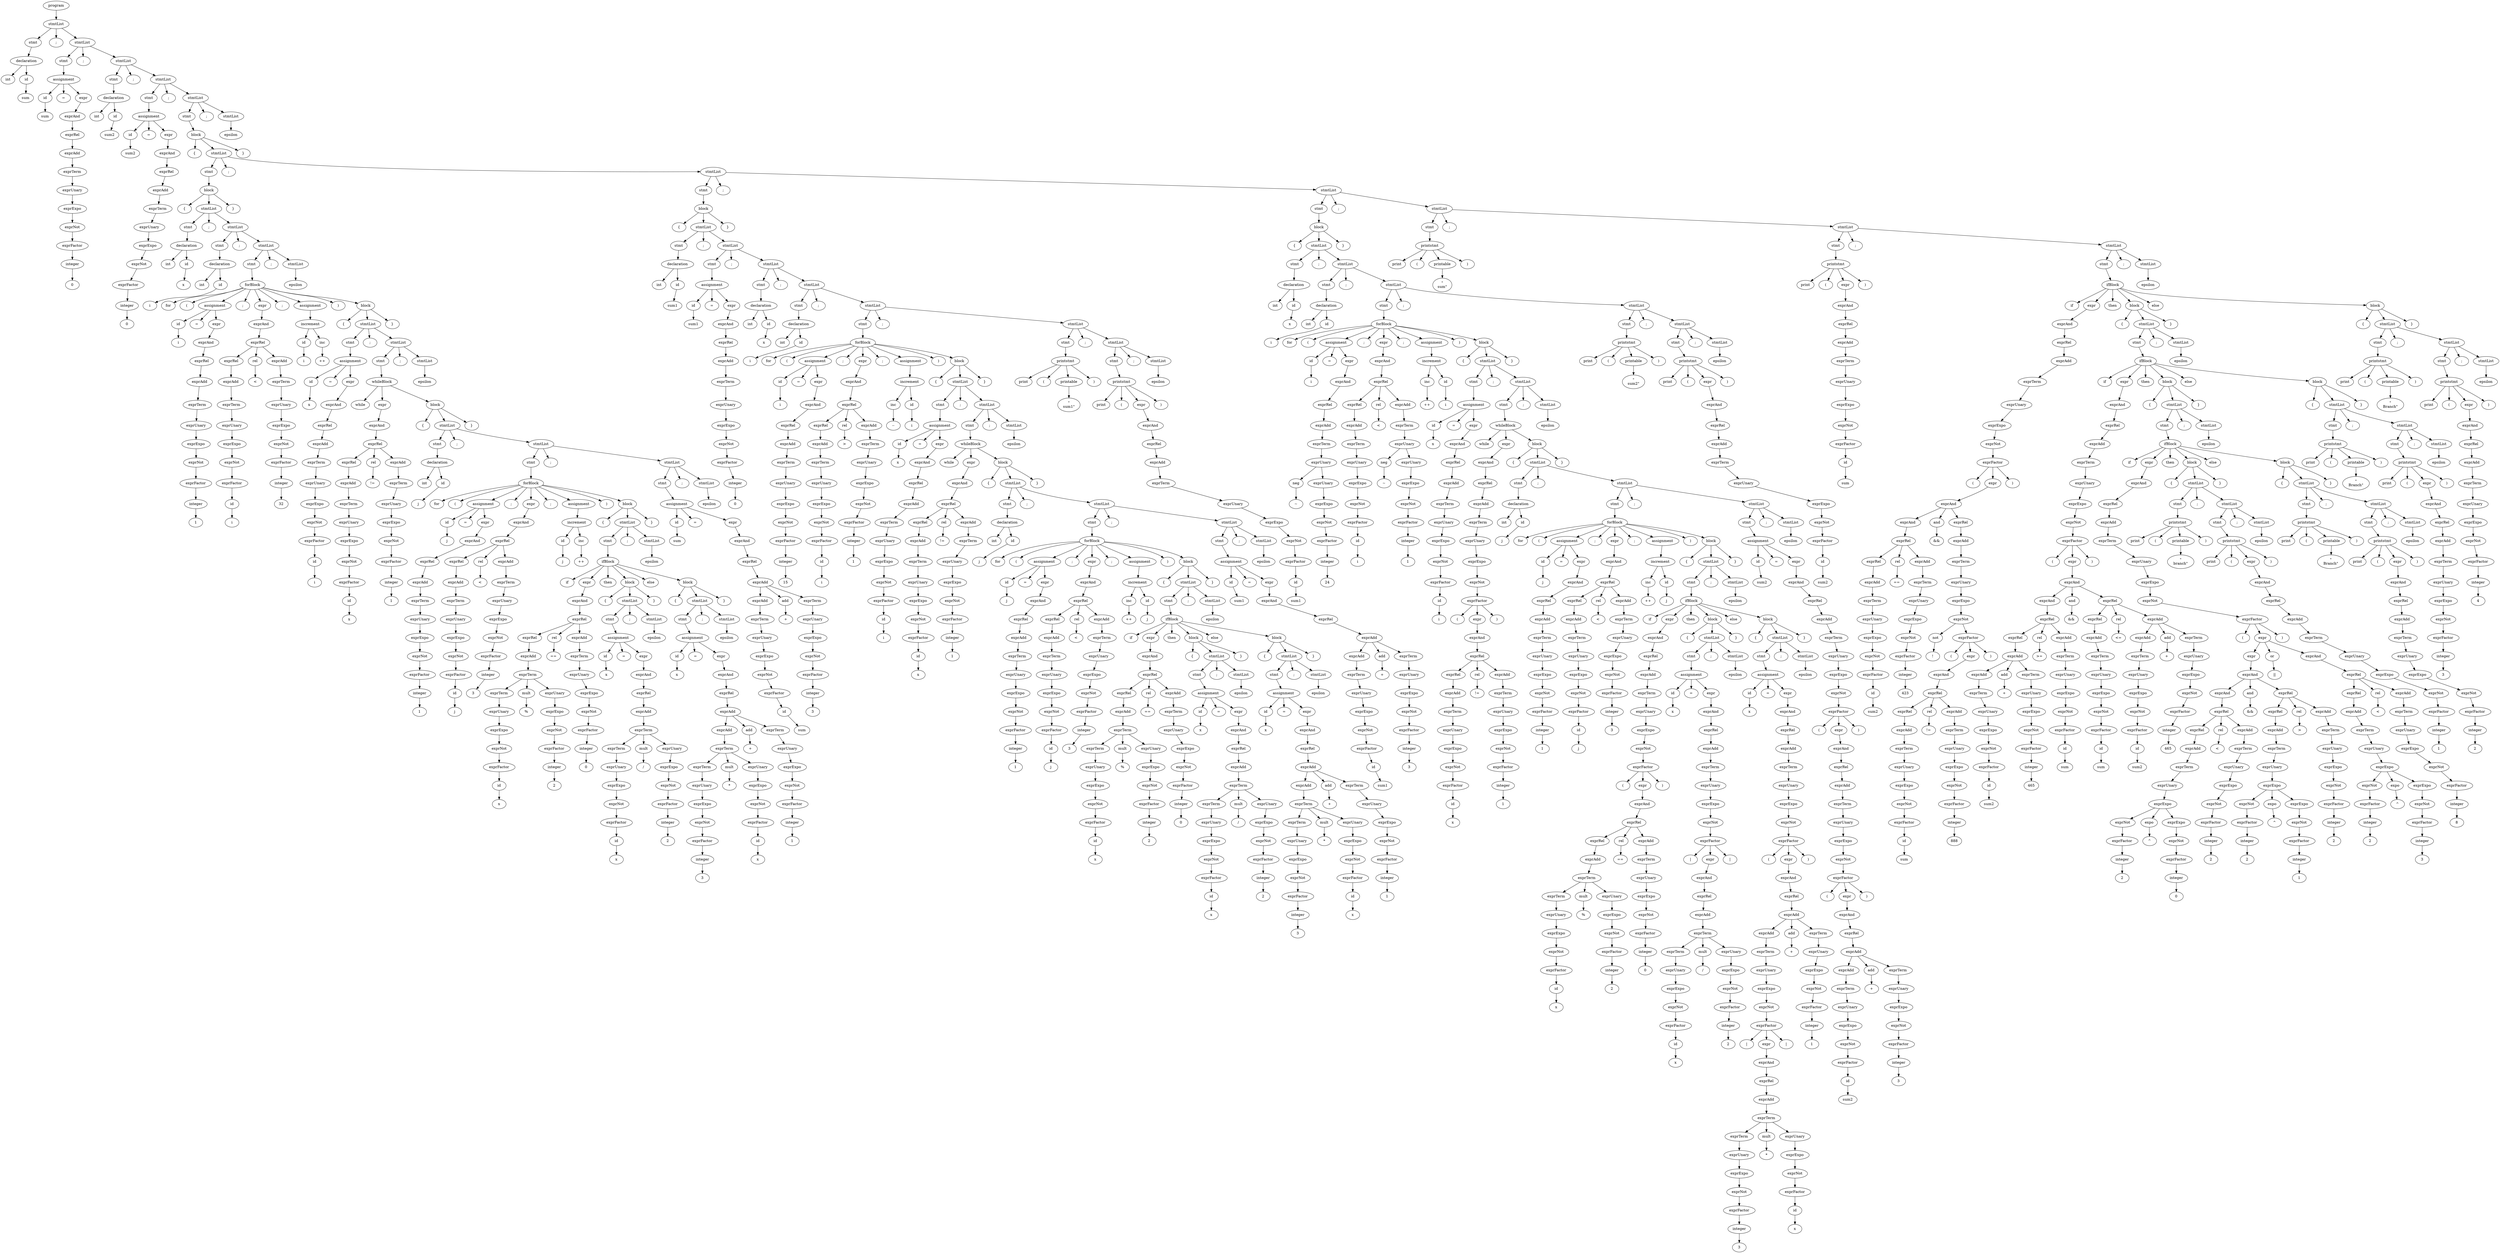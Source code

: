 
digraph "three_x_plus_1"
{
struct1 [label="program"]
struct2 [label="stmtList"]
struct3 [label="stmt"]
struct4 [label="declaration"]
struct5 [label="int"]
struct4->struct5
struct6 [label="id"]
struct7 [label="sum"]
struct6->struct7
struct4->struct6
struct3->struct4
struct2->struct3
struct8 [label=";"]
struct2->struct8
struct9 [label="stmtList"]
struct10 [label="stmt"]
struct11 [label="assignment"]
struct12 [label="id"]
struct13 [label="sum"]
struct12->struct13
struct11->struct12
struct14 [label="="]
struct11->struct14
struct15 [label="expr"]
struct16 [label="exprAnd"]
struct17 [label="exprRel"]
struct18 [label="exprAdd"]
struct19 [label="exprTerm"]
struct20 [label="exprUnary"]
struct21 [label="exprExpo"]
struct22 [label="exprNot"]
struct23 [label="exprFactor"]
struct24 [label="integer"]
struct25 [label="0"]
struct24->struct25
struct23->struct24
struct22->struct23
struct21->struct22
struct20->struct21
struct19->struct20
struct18->struct19
struct17->struct18
struct16->struct17
struct15->struct16
struct11->struct15
struct10->struct11
struct9->struct10
struct26 [label=";"]
struct9->struct26
struct27 [label="stmtList"]
struct28 [label="stmt"]
struct29 [label="declaration"]
struct30 [label="int"]
struct29->struct30
struct31 [label="id"]
struct32 [label="sum2"]
struct31->struct32
struct29->struct31
struct28->struct29
struct27->struct28
struct33 [label=";"]
struct27->struct33
struct34 [label="stmtList"]
struct35 [label="stmt"]
struct36 [label="assignment"]
struct37 [label="id"]
struct38 [label="sum2"]
struct37->struct38
struct36->struct37
struct39 [label="="]
struct36->struct39
struct40 [label="expr"]
struct41 [label="exprAnd"]
struct42 [label="exprRel"]
struct43 [label="exprAdd"]
struct44 [label="exprTerm"]
struct45 [label="exprUnary"]
struct46 [label="exprExpo"]
struct47 [label="exprNot"]
struct48 [label="exprFactor"]
struct49 [label="integer"]
struct50 [label="0"]
struct49->struct50
struct48->struct49
struct47->struct48
struct46->struct47
struct45->struct46
struct44->struct45
struct43->struct44
struct42->struct43
struct41->struct42
struct40->struct41
struct36->struct40
struct35->struct36
struct34->struct35
struct51 [label=";"]
struct34->struct51
struct52 [label="stmtList"]
struct53 [label="stmt"]
struct54 [label="block"]
struct55 [label="{"]
struct54->struct55
struct56 [label="stmtList"]
struct57 [label="stmt"]
struct58 [label="block"]
struct59 [label="{"]
struct58->struct59
struct60 [label="stmtList"]
struct61 [label="stmt"]
struct62 [label="declaration"]
struct63 [label="int"]
struct62->struct63
struct64 [label="id"]
struct65 [label="x"]
struct64->struct65
struct62->struct64
struct61->struct62
struct60->struct61
struct66 [label=";"]
struct60->struct66
struct67 [label="stmtList"]
struct68 [label="stmt"]
struct69 [label="declaration"]
struct70 [label="int"]
struct69->struct70
struct71 [label="id"]
struct72 [label="i"]
struct71->struct72
struct69->struct71
struct68->struct69
struct67->struct68
struct73 [label=";"]
struct67->struct73
struct74 [label="stmtList"]
struct75 [label="stmt"]
struct76 [label="forBlock"]
struct77 [label="for"]
struct76->struct77
struct78 [label="("]
struct76->struct78
struct79 [label="assignment"]
struct80 [label="id"]
struct81 [label="i"]
struct80->struct81
struct79->struct80
struct82 [label="="]
struct79->struct82
struct83 [label="expr"]
struct84 [label="exprAnd"]
struct85 [label="exprRel"]
struct86 [label="exprAdd"]
struct87 [label="exprTerm"]
struct88 [label="exprUnary"]
struct89 [label="exprExpo"]
struct90 [label="exprNot"]
struct91 [label="exprFactor"]
struct92 [label="integer"]
struct93 [label="1"]
struct92->struct93
struct91->struct92
struct90->struct91
struct89->struct90
struct88->struct89
struct87->struct88
struct86->struct87
struct85->struct86
struct84->struct85
struct83->struct84
struct79->struct83
struct76->struct79
struct94 [label=";"]
struct76->struct94
struct95 [label="expr"]
struct96 [label="exprAnd"]
struct97 [label="exprRel"]
struct98 [label="exprRel"]
struct99 [label="exprAdd"]
struct100 [label="exprTerm"]
struct101 [label="exprUnary"]
struct102 [label="exprExpo"]
struct103 [label="exprNot"]
struct104 [label="exprFactor"]
struct105 [label="id"]
struct106 [label="i"]
struct105->struct106
struct104->struct105
struct103->struct104
struct102->struct103
struct101->struct102
struct100->struct101
struct99->struct100
struct98->struct99
struct97->struct98
struct107 [label="rel"]
struct108 [label="<"]
struct107->struct108
struct97->struct107
struct109 [label="exprAdd"]
struct110 [label="exprTerm"]
struct111 [label="exprUnary"]
struct112 [label="exprExpo"]
struct113 [label="exprNot"]
struct114 [label="exprFactor"]
struct115 [label="integer"]
struct116 [label="32"]
struct115->struct116
struct114->struct115
struct113->struct114
struct112->struct113
struct111->struct112
struct110->struct111
struct109->struct110
struct97->struct109
struct96->struct97
struct95->struct96
struct76->struct95
struct117 [label=";"]
struct76->struct117
struct118 [label="assignment"]
struct119 [label="increment"]
struct120 [label="id"]
struct121 [label="i"]
struct120->struct121
struct119->struct120
struct122 [label="inc"]
struct123 [label="++"]
struct122->struct123
struct119->struct122
struct118->struct119
struct76->struct118
struct124 [label=")"]
struct76->struct124
struct125 [label="block"]
struct126 [label="{"]
struct125->struct126
struct127 [label="stmtList"]
struct128 [label="stmt"]
struct129 [label="assignment"]
struct130 [label="id"]
struct131 [label="x"]
struct130->struct131
struct129->struct130
struct132 [label="="]
struct129->struct132
struct133 [label="expr"]
struct134 [label="exprAnd"]
struct135 [label="exprRel"]
struct136 [label="exprAdd"]
struct137 [label="exprTerm"]
struct138 [label="exprUnary"]
struct139 [label="exprExpo"]
struct140 [label="exprNot"]
struct141 [label="exprFactor"]
struct142 [label="id"]
struct143 [label="i"]
struct142->struct143
struct141->struct142
struct140->struct141
struct139->struct140
struct138->struct139
struct137->struct138
struct136->struct137
struct135->struct136
struct134->struct135
struct133->struct134
struct129->struct133
struct128->struct129
struct127->struct128
struct144 [label=";"]
struct127->struct144
struct145 [label="stmtList"]
struct146 [label="stmt"]
struct147 [label="whileBlock"]
struct148 [label="while"]
struct147->struct148
struct149 [label="expr"]
struct150 [label="exprAnd"]
struct151 [label="exprRel"]
struct152 [label="exprRel"]
struct153 [label="exprAdd"]
struct154 [label="exprTerm"]
struct155 [label="exprUnary"]
struct156 [label="exprExpo"]
struct157 [label="exprNot"]
struct158 [label="exprFactor"]
struct159 [label="id"]
struct160 [label="x"]
struct159->struct160
struct158->struct159
struct157->struct158
struct156->struct157
struct155->struct156
struct154->struct155
struct153->struct154
struct152->struct153
struct151->struct152
struct161 [label="rel"]
struct162 [label="!="]
struct161->struct162
struct151->struct161
struct163 [label="exprAdd"]
struct164 [label="exprTerm"]
struct165 [label="exprUnary"]
struct166 [label="exprExpo"]
struct167 [label="exprNot"]
struct168 [label="exprFactor"]
struct169 [label="integer"]
struct170 [label="1"]
struct169->struct170
struct168->struct169
struct167->struct168
struct166->struct167
struct165->struct166
struct164->struct165
struct163->struct164
struct151->struct163
struct150->struct151
struct149->struct150
struct147->struct149
struct171 [label="block"]
struct172 [label="{"]
struct171->struct172
struct173 [label="stmtList"]
struct174 [label="stmt"]
struct175 [label="declaration"]
struct176 [label="int"]
struct175->struct176
struct177 [label="id"]
struct178 [label="j"]
struct177->struct178
struct175->struct177
struct174->struct175
struct173->struct174
struct179 [label=";"]
struct173->struct179
struct180 [label="stmtList"]
struct181 [label="stmt"]
struct182 [label="forBlock"]
struct183 [label="for"]
struct182->struct183
struct184 [label="("]
struct182->struct184
struct185 [label="assignment"]
struct186 [label="id"]
struct187 [label="j"]
struct186->struct187
struct185->struct186
struct188 [label="="]
struct185->struct188
struct189 [label="expr"]
struct190 [label="exprAnd"]
struct191 [label="exprRel"]
struct192 [label="exprAdd"]
struct193 [label="exprTerm"]
struct194 [label="exprUnary"]
struct195 [label="exprExpo"]
struct196 [label="exprNot"]
struct197 [label="exprFactor"]
struct198 [label="integer"]
struct199 [label="1"]
struct198->struct199
struct197->struct198
struct196->struct197
struct195->struct196
struct194->struct195
struct193->struct194
struct192->struct193
struct191->struct192
struct190->struct191
struct189->struct190
struct185->struct189
struct182->struct185
struct200 [label=";"]
struct182->struct200
struct201 [label="expr"]
struct202 [label="exprAnd"]
struct203 [label="exprRel"]
struct204 [label="exprRel"]
struct205 [label="exprAdd"]
struct206 [label="exprTerm"]
struct207 [label="exprUnary"]
struct208 [label="exprExpo"]
struct209 [label="exprNot"]
struct210 [label="exprFactor"]
struct211 [label="id"]
struct212 [label="j"]
struct211->struct212
struct210->struct211
struct209->struct210
struct208->struct209
struct207->struct208
struct206->struct207
struct205->struct206
struct204->struct205
struct203->struct204
struct213 [label="rel"]
struct214 [label="<"]
struct213->struct214
struct203->struct213
struct215 [label="exprAdd"]
struct216 [label="exprTerm"]
struct217 [label="exprUnary"]
struct218 [label="exprExpo"]
struct219 [label="exprNot"]
struct220 [label="exprFactor"]
struct221 [label="integer"]
struct222 [label="3"]
struct221->struct222
struct220->struct221
struct219->struct220
struct218->struct219
struct217->struct218
struct216->struct217
struct215->struct216
struct203->struct215
struct202->struct203
struct201->struct202
struct182->struct201
struct223 [label=";"]
struct182->struct223
struct224 [label="assignment"]
struct225 [label="increment"]
struct226 [label="id"]
struct227 [label="j"]
struct226->struct227
struct225->struct226
struct228 [label="inc"]
struct229 [label="++"]
struct228->struct229
struct225->struct228
struct224->struct225
struct182->struct224
struct230 [label=")"]
struct182->struct230
struct231 [label="block"]
struct232 [label="{"]
struct231->struct232
struct233 [label="stmtList"]
struct234 [label="stmt"]
struct235 [label="ifBlock"]
struct236 [label="if"]
struct235->struct236
struct237 [label="expr"]
struct238 [label="exprAnd"]
struct239 [label="exprRel"]
struct240 [label="exprRel"]
struct241 [label="exprAdd"]
struct242 [label="exprTerm"]
struct243 [label="exprTerm"]
struct244 [label="exprUnary"]
struct245 [label="exprExpo"]
struct246 [label="exprNot"]
struct247 [label="exprFactor"]
struct248 [label="id"]
struct249 [label="x"]
struct248->struct249
struct247->struct248
struct246->struct247
struct245->struct246
struct244->struct245
struct243->struct244
struct242->struct243
struct250 [label="mult"]
struct251 [label="%"]
struct250->struct251
struct242->struct250
struct252 [label="exprUnary"]
struct253 [label="exprExpo"]
struct254 [label="exprNot"]
struct255 [label="exprFactor"]
struct256 [label="integer"]
struct257 [label="2"]
struct256->struct257
struct255->struct256
struct254->struct255
struct253->struct254
struct252->struct253
struct242->struct252
struct241->struct242
struct240->struct241
struct239->struct240
struct258 [label="rel"]
struct259 [label="=="]
struct258->struct259
struct239->struct258
struct260 [label="exprAdd"]
struct261 [label="exprTerm"]
struct262 [label="exprUnary"]
struct263 [label="exprExpo"]
struct264 [label="exprNot"]
struct265 [label="exprFactor"]
struct266 [label="integer"]
struct267 [label="0"]
struct266->struct267
struct265->struct266
struct264->struct265
struct263->struct264
struct262->struct263
struct261->struct262
struct260->struct261
struct239->struct260
struct238->struct239
struct237->struct238
struct235->struct237
struct268 [label="then"]
struct235->struct268
struct269 [label="block"]
struct270 [label="{"]
struct269->struct270
struct271 [label="stmtList"]
struct272 [label="stmt"]
struct273 [label="assignment"]
struct274 [label="id"]
struct275 [label="x"]
struct274->struct275
struct273->struct274
struct276 [label="="]
struct273->struct276
struct277 [label="expr"]
struct278 [label="exprAnd"]
struct279 [label="exprRel"]
struct280 [label="exprAdd"]
struct281 [label="exprTerm"]
struct282 [label="exprTerm"]
struct283 [label="exprUnary"]
struct284 [label="exprExpo"]
struct285 [label="exprNot"]
struct286 [label="exprFactor"]
struct287 [label="id"]
struct288 [label="x"]
struct287->struct288
struct286->struct287
struct285->struct286
struct284->struct285
struct283->struct284
struct282->struct283
struct281->struct282
struct289 [label="mult"]
struct290 [label="/"]
struct289->struct290
struct281->struct289
struct291 [label="exprUnary"]
struct292 [label="exprExpo"]
struct293 [label="exprNot"]
struct294 [label="exprFactor"]
struct295 [label="integer"]
struct296 [label="2"]
struct295->struct296
struct294->struct295
struct293->struct294
struct292->struct293
struct291->struct292
struct281->struct291
struct280->struct281
struct279->struct280
struct278->struct279
struct277->struct278
struct273->struct277
struct272->struct273
struct271->struct272
struct297 [label=";"]
struct271->struct297
struct298 [label="stmtList"]
struct299 [label="epsilon"]
struct298->struct299
struct271->struct298
struct269->struct271
struct300 [label="}"]
struct269->struct300
struct235->struct269
struct301 [label="else"]
struct235->struct301
struct302 [label="block"]
struct303 [label="{"]
struct302->struct303
struct304 [label="stmtList"]
struct305 [label="stmt"]
struct306 [label="assignment"]
struct307 [label="id"]
struct308 [label="x"]
struct307->struct308
struct306->struct307
struct309 [label="="]
struct306->struct309
struct310 [label="expr"]
struct311 [label="exprAnd"]
struct312 [label="exprRel"]
struct313 [label="exprAdd"]
struct314 [label="exprAdd"]
struct315 [label="exprTerm"]
struct316 [label="exprTerm"]
struct317 [label="exprUnary"]
struct318 [label="exprExpo"]
struct319 [label="exprNot"]
struct320 [label="exprFactor"]
struct321 [label="integer"]
struct322 [label="3"]
struct321->struct322
struct320->struct321
struct319->struct320
struct318->struct319
struct317->struct318
struct316->struct317
struct315->struct316
struct323 [label="mult"]
struct324 [label="*"]
struct323->struct324
struct315->struct323
struct325 [label="exprUnary"]
struct326 [label="exprExpo"]
struct327 [label="exprNot"]
struct328 [label="exprFactor"]
struct329 [label="id"]
struct330 [label="x"]
struct329->struct330
struct328->struct329
struct327->struct328
struct326->struct327
struct325->struct326
struct315->struct325
struct314->struct315
struct313->struct314
struct331 [label="add"]
struct332 [label="+"]
struct331->struct332
struct313->struct331
struct333 [label="exprTerm"]
struct334 [label="exprUnary"]
struct335 [label="exprExpo"]
struct336 [label="exprNot"]
struct337 [label="exprFactor"]
struct338 [label="integer"]
struct339 [label="1"]
struct338->struct339
struct337->struct338
struct336->struct337
struct335->struct336
struct334->struct335
struct333->struct334
struct313->struct333
struct312->struct313
struct311->struct312
struct310->struct311
struct306->struct310
struct305->struct306
struct304->struct305
struct340 [label=";"]
struct304->struct340
struct341 [label="stmtList"]
struct342 [label="epsilon"]
struct341->struct342
struct304->struct341
struct302->struct304
struct343 [label="}"]
struct302->struct343
struct235->struct302
struct234->struct235
struct233->struct234
struct344 [label=";"]
struct233->struct344
struct345 [label="stmtList"]
struct346 [label="epsilon"]
struct345->struct346
struct233->struct345
struct231->struct233
struct347 [label="}"]
struct231->struct347
struct182->struct231
struct181->struct182
struct180->struct181
struct348 [label=";"]
struct180->struct348
struct349 [label="stmtList"]
struct350 [label="stmt"]
struct351 [label="assignment"]
struct352 [label="id"]
struct353 [label="sum"]
struct352->struct353
struct351->struct352
struct354 [label="="]
struct351->struct354
struct355 [label="expr"]
struct356 [label="exprAnd"]
struct357 [label="exprRel"]
struct358 [label="exprAdd"]
struct359 [label="exprAdd"]
struct360 [label="exprTerm"]
struct361 [label="exprUnary"]
struct362 [label="exprExpo"]
struct363 [label="exprNot"]
struct364 [label="exprFactor"]
struct365 [label="id"]
struct366 [label="sum"]
struct365->struct366
struct364->struct365
struct363->struct364
struct362->struct363
struct361->struct362
struct360->struct361
struct359->struct360
struct358->struct359
struct367 [label="add"]
struct368 [label="+"]
struct367->struct368
struct358->struct367
struct369 [label="exprTerm"]
struct370 [label="exprUnary"]
struct371 [label="exprExpo"]
struct372 [label="exprNot"]
struct373 [label="exprFactor"]
struct374 [label="integer"]
struct375 [label="3"]
struct374->struct375
struct373->struct374
struct372->struct373
struct371->struct372
struct370->struct371
struct369->struct370
struct358->struct369
struct357->struct358
struct356->struct357
struct355->struct356
struct351->struct355
struct350->struct351
struct349->struct350
struct376 [label=";"]
struct349->struct376
struct377 [label="stmtList"]
struct378 [label="epsilon"]
struct377->struct378
struct349->struct377
struct180->struct349
struct173->struct180
struct171->struct173
struct379 [label="}"]
struct171->struct379
struct147->struct171
struct146->struct147
struct145->struct146
struct380 [label=";"]
struct145->struct380
struct381 [label="stmtList"]
struct382 [label="epsilon"]
struct381->struct382
struct145->struct381
struct127->struct145
struct125->struct127
struct383 [label="}"]
struct125->struct383
struct76->struct125
struct75->struct76
struct74->struct75
struct384 [label=";"]
struct74->struct384
struct385 [label="stmtList"]
struct386 [label="epsilon"]
struct385->struct386
struct74->struct385
struct67->struct74
struct60->struct67
struct58->struct60
struct387 [label="}"]
struct58->struct387
struct57->struct58
struct56->struct57
struct388 [label=";"]
struct56->struct388
struct389 [label="stmtList"]
struct390 [label="stmt"]
struct391 [label="block"]
struct392 [label="{"]
struct391->struct392
struct393 [label="stmtList"]
struct394 [label="stmt"]
struct395 [label="declaration"]
struct396 [label="int"]
struct395->struct396
struct397 [label="id"]
struct398 [label="sum1"]
struct397->struct398
struct395->struct397
struct394->struct395
struct393->struct394
struct399 [label=";"]
struct393->struct399
struct400 [label="stmtList"]
struct401 [label="stmt"]
struct402 [label="assignment"]
struct403 [label="id"]
struct404 [label="sum1"]
struct403->struct404
struct402->struct403
struct405 [label="="]
struct402->struct405
struct406 [label="expr"]
struct407 [label="exprAnd"]
struct408 [label="exprRel"]
struct409 [label="exprAdd"]
struct410 [label="exprTerm"]
struct411 [label="exprUnary"]
struct412 [label="exprExpo"]
struct413 [label="exprNot"]
struct414 [label="exprFactor"]
struct415 [label="integer"]
struct416 [label="0"]
struct415->struct416
struct414->struct415
struct413->struct414
struct412->struct413
struct411->struct412
struct410->struct411
struct409->struct410
struct408->struct409
struct407->struct408
struct406->struct407
struct402->struct406
struct401->struct402
struct400->struct401
struct417 [label=";"]
struct400->struct417
struct418 [label="stmtList"]
struct419 [label="stmt"]
struct420 [label="declaration"]
struct421 [label="int"]
struct420->struct421
struct422 [label="id"]
struct423 [label="x"]
struct422->struct423
struct420->struct422
struct419->struct420
struct418->struct419
struct424 [label=";"]
struct418->struct424
struct425 [label="stmtList"]
struct426 [label="stmt"]
struct427 [label="declaration"]
struct428 [label="int"]
struct427->struct428
struct429 [label="id"]
struct430 [label="i"]
struct429->struct430
struct427->struct429
struct426->struct427
struct425->struct426
struct431 [label=";"]
struct425->struct431
struct432 [label="stmtList"]
struct433 [label="stmt"]
struct434 [label="forBlock"]
struct435 [label="for"]
struct434->struct435
struct436 [label="("]
struct434->struct436
struct437 [label="assignment"]
struct438 [label="id"]
struct439 [label="i"]
struct438->struct439
struct437->struct438
struct440 [label="="]
struct437->struct440
struct441 [label="expr"]
struct442 [label="exprAnd"]
struct443 [label="exprRel"]
struct444 [label="exprAdd"]
struct445 [label="exprTerm"]
struct446 [label="exprUnary"]
struct447 [label="exprExpo"]
struct448 [label="exprNot"]
struct449 [label="exprFactor"]
struct450 [label="integer"]
struct451 [label="15"]
struct450->struct451
struct449->struct450
struct448->struct449
struct447->struct448
struct446->struct447
struct445->struct446
struct444->struct445
struct443->struct444
struct442->struct443
struct441->struct442
struct437->struct441
struct434->struct437
struct452 [label=";"]
struct434->struct452
struct453 [label="expr"]
struct454 [label="exprAnd"]
struct455 [label="exprRel"]
struct456 [label="exprRel"]
struct457 [label="exprAdd"]
struct458 [label="exprTerm"]
struct459 [label="exprUnary"]
struct460 [label="exprExpo"]
struct461 [label="exprNot"]
struct462 [label="exprFactor"]
struct463 [label="id"]
struct464 [label="i"]
struct463->struct464
struct462->struct463
struct461->struct462
struct460->struct461
struct459->struct460
struct458->struct459
struct457->struct458
struct456->struct457
struct455->struct456
struct465 [label="rel"]
struct466 [label=">"]
struct465->struct466
struct455->struct465
struct467 [label="exprAdd"]
struct468 [label="exprTerm"]
struct469 [label="exprUnary"]
struct470 [label="exprExpo"]
struct471 [label="exprNot"]
struct472 [label="exprFactor"]
struct473 [label="integer"]
struct474 [label="1"]
struct473->struct474
struct472->struct473
struct471->struct472
struct470->struct471
struct469->struct470
struct468->struct469
struct467->struct468
struct455->struct467
struct454->struct455
struct453->struct454
struct434->struct453
struct475 [label=";"]
struct434->struct475
struct476 [label="assignment"]
struct477 [label="increment"]
struct478 [label="inc"]
struct479 [label="--"]
struct478->struct479
struct477->struct478
struct480 [label="id"]
struct481 [label="i"]
struct480->struct481
struct477->struct480
struct476->struct477
struct434->struct476
struct482 [label=")"]
struct434->struct482
struct483 [label="block"]
struct484 [label="{"]
struct483->struct484
struct485 [label="stmtList"]
struct486 [label="stmt"]
struct487 [label="assignment"]
struct488 [label="id"]
struct489 [label="x"]
struct488->struct489
struct487->struct488
struct490 [label="="]
struct487->struct490
struct491 [label="expr"]
struct492 [label="exprAnd"]
struct493 [label="exprRel"]
struct494 [label="exprAdd"]
struct495 [label="exprTerm"]
struct496 [label="exprUnary"]
struct497 [label="exprExpo"]
struct498 [label="exprNot"]
struct499 [label="exprFactor"]
struct500 [label="id"]
struct501 [label="i"]
struct500->struct501
struct499->struct500
struct498->struct499
struct497->struct498
struct496->struct497
struct495->struct496
struct494->struct495
struct493->struct494
struct492->struct493
struct491->struct492
struct487->struct491
struct486->struct487
struct485->struct486
struct502 [label=";"]
struct485->struct502
struct503 [label="stmtList"]
struct504 [label="stmt"]
struct505 [label="whileBlock"]
struct506 [label="while"]
struct505->struct506
struct507 [label="expr"]
struct508 [label="exprAnd"]
struct509 [label="exprRel"]
struct510 [label="exprRel"]
struct511 [label="exprAdd"]
struct512 [label="exprTerm"]
struct513 [label="exprUnary"]
struct514 [label="exprExpo"]
struct515 [label="exprNot"]
struct516 [label="exprFactor"]
struct517 [label="id"]
struct518 [label="x"]
struct517->struct518
struct516->struct517
struct515->struct516
struct514->struct515
struct513->struct514
struct512->struct513
struct511->struct512
struct510->struct511
struct509->struct510
struct519 [label="rel"]
struct520 [label="!="]
struct519->struct520
struct509->struct519
struct521 [label="exprAdd"]
struct522 [label="exprTerm"]
struct523 [label="exprUnary"]
struct524 [label="exprExpo"]
struct525 [label="exprNot"]
struct526 [label="exprFactor"]
struct527 [label="integer"]
struct528 [label="1"]
struct527->struct528
struct526->struct527
struct525->struct526
struct524->struct525
struct523->struct524
struct522->struct523
struct521->struct522
struct509->struct521
struct508->struct509
struct507->struct508
struct505->struct507
struct529 [label="block"]
struct530 [label="{"]
struct529->struct530
struct531 [label="stmtList"]
struct532 [label="stmt"]
struct533 [label="declaration"]
struct534 [label="int"]
struct533->struct534
struct535 [label="id"]
struct536 [label="j"]
struct535->struct536
struct533->struct535
struct532->struct533
struct531->struct532
struct537 [label=";"]
struct531->struct537
struct538 [label="stmtList"]
struct539 [label="stmt"]
struct540 [label="forBlock"]
struct541 [label="for"]
struct540->struct541
struct542 [label="("]
struct540->struct542
struct543 [label="assignment"]
struct544 [label="id"]
struct545 [label="j"]
struct544->struct545
struct543->struct544
struct546 [label="="]
struct543->struct546
struct547 [label="expr"]
struct548 [label="exprAnd"]
struct549 [label="exprRel"]
struct550 [label="exprAdd"]
struct551 [label="exprTerm"]
struct552 [label="exprUnary"]
struct553 [label="exprExpo"]
struct554 [label="exprNot"]
struct555 [label="exprFactor"]
struct556 [label="integer"]
struct557 [label="1"]
struct556->struct557
struct555->struct556
struct554->struct555
struct553->struct554
struct552->struct553
struct551->struct552
struct550->struct551
struct549->struct550
struct548->struct549
struct547->struct548
struct543->struct547
struct540->struct543
struct558 [label=";"]
struct540->struct558
struct559 [label="expr"]
struct560 [label="exprAnd"]
struct561 [label="exprRel"]
struct562 [label="exprRel"]
struct563 [label="exprAdd"]
struct564 [label="exprTerm"]
struct565 [label="exprUnary"]
struct566 [label="exprExpo"]
struct567 [label="exprNot"]
struct568 [label="exprFactor"]
struct569 [label="id"]
struct570 [label="j"]
struct569->struct570
struct568->struct569
struct567->struct568
struct566->struct567
struct565->struct566
struct564->struct565
struct563->struct564
struct562->struct563
struct561->struct562
struct571 [label="rel"]
struct572 [label="<"]
struct571->struct572
struct561->struct571
struct573 [label="exprAdd"]
struct574 [label="exprTerm"]
struct575 [label="exprUnary"]
struct576 [label="exprExpo"]
struct577 [label="exprNot"]
struct578 [label="exprFactor"]
struct579 [label="integer"]
struct580 [label="3"]
struct579->struct580
struct578->struct579
struct577->struct578
struct576->struct577
struct575->struct576
struct574->struct575
struct573->struct574
struct561->struct573
struct560->struct561
struct559->struct560
struct540->struct559
struct581 [label=";"]
struct540->struct581
struct582 [label="assignment"]
struct583 [label="increment"]
struct584 [label="inc"]
struct585 [label="++"]
struct584->struct585
struct583->struct584
struct586 [label="id"]
struct587 [label="j"]
struct586->struct587
struct583->struct586
struct582->struct583
struct540->struct582
struct588 [label=")"]
struct540->struct588
struct589 [label="block"]
struct590 [label="{"]
struct589->struct590
struct591 [label="stmtList"]
struct592 [label="stmt"]
struct593 [label="ifBlock"]
struct594 [label="if"]
struct593->struct594
struct595 [label="expr"]
struct596 [label="exprAnd"]
struct597 [label="exprRel"]
struct598 [label="exprRel"]
struct599 [label="exprAdd"]
struct600 [label="exprTerm"]
struct601 [label="exprTerm"]
struct602 [label="exprUnary"]
struct603 [label="exprExpo"]
struct604 [label="exprNot"]
struct605 [label="exprFactor"]
struct606 [label="id"]
struct607 [label="x"]
struct606->struct607
struct605->struct606
struct604->struct605
struct603->struct604
struct602->struct603
struct601->struct602
struct600->struct601
struct608 [label="mult"]
struct609 [label="%"]
struct608->struct609
struct600->struct608
struct610 [label="exprUnary"]
struct611 [label="exprExpo"]
struct612 [label="exprNot"]
struct613 [label="exprFactor"]
struct614 [label="integer"]
struct615 [label="2"]
struct614->struct615
struct613->struct614
struct612->struct613
struct611->struct612
struct610->struct611
struct600->struct610
struct599->struct600
struct598->struct599
struct597->struct598
struct616 [label="rel"]
struct617 [label="=="]
struct616->struct617
struct597->struct616
struct618 [label="exprAdd"]
struct619 [label="exprTerm"]
struct620 [label="exprUnary"]
struct621 [label="exprExpo"]
struct622 [label="exprNot"]
struct623 [label="exprFactor"]
struct624 [label="integer"]
struct625 [label="0"]
struct624->struct625
struct623->struct624
struct622->struct623
struct621->struct622
struct620->struct621
struct619->struct620
struct618->struct619
struct597->struct618
struct596->struct597
struct595->struct596
struct593->struct595
struct626 [label="then"]
struct593->struct626
struct627 [label="block"]
struct628 [label="{"]
struct627->struct628
struct629 [label="stmtList"]
struct630 [label="stmt"]
struct631 [label="assignment"]
struct632 [label="id"]
struct633 [label="x"]
struct632->struct633
struct631->struct632
struct634 [label="="]
struct631->struct634
struct635 [label="expr"]
struct636 [label="exprAnd"]
struct637 [label="exprRel"]
struct638 [label="exprAdd"]
struct639 [label="exprTerm"]
struct640 [label="exprTerm"]
struct641 [label="exprUnary"]
struct642 [label="exprExpo"]
struct643 [label="exprNot"]
struct644 [label="exprFactor"]
struct645 [label="id"]
struct646 [label="x"]
struct645->struct646
struct644->struct645
struct643->struct644
struct642->struct643
struct641->struct642
struct640->struct641
struct639->struct640
struct647 [label="mult"]
struct648 [label="/"]
struct647->struct648
struct639->struct647
struct649 [label="exprUnary"]
struct650 [label="exprExpo"]
struct651 [label="exprNot"]
struct652 [label="exprFactor"]
struct653 [label="integer"]
struct654 [label="2"]
struct653->struct654
struct652->struct653
struct651->struct652
struct650->struct651
struct649->struct650
struct639->struct649
struct638->struct639
struct637->struct638
struct636->struct637
struct635->struct636
struct631->struct635
struct630->struct631
struct629->struct630
struct655 [label=";"]
struct629->struct655
struct656 [label="stmtList"]
struct657 [label="epsilon"]
struct656->struct657
struct629->struct656
struct627->struct629
struct658 [label="}"]
struct627->struct658
struct593->struct627
struct659 [label="else"]
struct593->struct659
struct660 [label="block"]
struct661 [label="{"]
struct660->struct661
struct662 [label="stmtList"]
struct663 [label="stmt"]
struct664 [label="assignment"]
struct665 [label="id"]
struct666 [label="x"]
struct665->struct666
struct664->struct665
struct667 [label="="]
struct664->struct667
struct668 [label="expr"]
struct669 [label="exprAnd"]
struct670 [label="exprRel"]
struct671 [label="exprAdd"]
struct672 [label="exprAdd"]
struct673 [label="exprTerm"]
struct674 [label="exprTerm"]
struct675 [label="exprUnary"]
struct676 [label="exprExpo"]
struct677 [label="exprNot"]
struct678 [label="exprFactor"]
struct679 [label="integer"]
struct680 [label="3"]
struct679->struct680
struct678->struct679
struct677->struct678
struct676->struct677
struct675->struct676
struct674->struct675
struct673->struct674
struct681 [label="mult"]
struct682 [label="*"]
struct681->struct682
struct673->struct681
struct683 [label="exprUnary"]
struct684 [label="exprExpo"]
struct685 [label="exprNot"]
struct686 [label="exprFactor"]
struct687 [label="id"]
struct688 [label="x"]
struct687->struct688
struct686->struct687
struct685->struct686
struct684->struct685
struct683->struct684
struct673->struct683
struct672->struct673
struct671->struct672
struct689 [label="add"]
struct690 [label="+"]
struct689->struct690
struct671->struct689
struct691 [label="exprTerm"]
struct692 [label="exprUnary"]
struct693 [label="exprExpo"]
struct694 [label="exprNot"]
struct695 [label="exprFactor"]
struct696 [label="integer"]
struct697 [label="1"]
struct696->struct697
struct695->struct696
struct694->struct695
struct693->struct694
struct692->struct693
struct691->struct692
struct671->struct691
struct670->struct671
struct669->struct670
struct668->struct669
struct664->struct668
struct663->struct664
struct662->struct663
struct698 [label=";"]
struct662->struct698
struct699 [label="stmtList"]
struct700 [label="epsilon"]
struct699->struct700
struct662->struct699
struct660->struct662
struct701 [label="}"]
struct660->struct701
struct593->struct660
struct592->struct593
struct591->struct592
struct702 [label=";"]
struct591->struct702
struct703 [label="stmtList"]
struct704 [label="epsilon"]
struct703->struct704
struct591->struct703
struct589->struct591
struct705 [label="}"]
struct589->struct705
struct540->struct589
struct539->struct540
struct538->struct539
struct706 [label=";"]
struct538->struct706
struct707 [label="stmtList"]
struct708 [label="stmt"]
struct709 [label="assignment"]
struct710 [label="id"]
struct711 [label="sum1"]
struct710->struct711
struct709->struct710
struct712 [label="="]
struct709->struct712
struct713 [label="expr"]
struct714 [label="exprAnd"]
struct715 [label="exprRel"]
struct716 [label="exprAdd"]
struct717 [label="exprAdd"]
struct718 [label="exprTerm"]
struct719 [label="exprUnary"]
struct720 [label="exprExpo"]
struct721 [label="exprNot"]
struct722 [label="exprFactor"]
struct723 [label="id"]
struct724 [label="sum1"]
struct723->struct724
struct722->struct723
struct721->struct722
struct720->struct721
struct719->struct720
struct718->struct719
struct717->struct718
struct716->struct717
struct725 [label="add"]
struct726 [label="+"]
struct725->struct726
struct716->struct725
struct727 [label="exprTerm"]
struct728 [label="exprUnary"]
struct729 [label="exprExpo"]
struct730 [label="exprNot"]
struct731 [label="exprFactor"]
struct732 [label="integer"]
struct733 [label="3"]
struct732->struct733
struct731->struct732
struct730->struct731
struct729->struct730
struct728->struct729
struct727->struct728
struct716->struct727
struct715->struct716
struct714->struct715
struct713->struct714
struct709->struct713
struct708->struct709
struct707->struct708
struct734 [label=";"]
struct707->struct734
struct735 [label="stmtList"]
struct736 [label="epsilon"]
struct735->struct736
struct707->struct735
struct538->struct707
struct531->struct538
struct529->struct531
struct737 [label="}"]
struct529->struct737
struct505->struct529
struct504->struct505
struct503->struct504
struct738 [label=";"]
struct503->struct738
struct739 [label="stmtList"]
struct740 [label="epsilon"]
struct739->struct740
struct503->struct739
struct485->struct503
struct483->struct485
struct741 [label="}"]
struct483->struct741
struct434->struct483
struct433->struct434
struct432->struct433
struct742 [label=";"]
struct432->struct742
struct743 [label="stmtList"]
struct744 [label="stmt"]
struct745 [label="printstmt"]
struct746 [label="print"]
struct745->struct746
struct747 [label="("]
struct745->struct747
struct748 [label="printable"]
struct749 [label="\"\nsum1\""]
struct748->struct749
struct745->struct748
struct750 [label=")"]
struct745->struct750
struct744->struct745
struct743->struct744
struct751 [label=";"]
struct743->struct751
struct752 [label="stmtList"]
struct753 [label="stmt"]
struct754 [label="printstmt"]
struct755 [label="print"]
struct754->struct755
struct756 [label="("]
struct754->struct756
struct757 [label="expr"]
struct758 [label="exprAnd"]
struct759 [label="exprRel"]
struct760 [label="exprAdd"]
struct761 [label="exprTerm"]
struct762 [label="exprUnary"]
struct763 [label="exprExpo"]
struct764 [label="exprNot"]
struct765 [label="exprFactor"]
struct766 [label="id"]
struct767 [label="sum1"]
struct766->struct767
struct765->struct766
struct764->struct765
struct763->struct764
struct762->struct763
struct761->struct762
struct760->struct761
struct759->struct760
struct758->struct759
struct757->struct758
struct754->struct757
struct768 [label=")"]
struct754->struct768
struct753->struct754
struct752->struct753
struct769 [label=";"]
struct752->struct769
struct770 [label="stmtList"]
struct771 [label="epsilon"]
struct770->struct771
struct752->struct770
struct743->struct752
struct432->struct743
struct425->struct432
struct418->struct425
struct400->struct418
struct393->struct400
struct391->struct393
struct772 [label="}"]
struct391->struct772
struct390->struct391
struct389->struct390
struct773 [label=";"]
struct389->struct773
struct774 [label="stmtList"]
struct775 [label="stmt"]
struct776 [label="block"]
struct777 [label="{"]
struct776->struct777
struct778 [label="stmtList"]
struct779 [label="stmt"]
struct780 [label="declaration"]
struct781 [label="int"]
struct780->struct781
struct782 [label="id"]
struct783 [label="x"]
struct782->struct783
struct780->struct782
struct779->struct780
struct778->struct779
struct784 [label=";"]
struct778->struct784
struct785 [label="stmtList"]
struct786 [label="stmt"]
struct787 [label="declaration"]
struct788 [label="int"]
struct787->struct788
struct789 [label="id"]
struct790 [label="i"]
struct789->struct790
struct787->struct789
struct786->struct787
struct785->struct786
struct791 [label=";"]
struct785->struct791
struct792 [label="stmtList"]
struct793 [label="stmt"]
struct794 [label="forBlock"]
struct795 [label="for"]
struct794->struct795
struct796 [label="("]
struct794->struct796
struct797 [label="assignment"]
struct798 [label="id"]
struct799 [label="i"]
struct798->struct799
struct797->struct798
struct800 [label="="]
struct797->struct800
struct801 [label="expr"]
struct802 [label="exprAnd"]
struct803 [label="exprRel"]
struct804 [label="exprAdd"]
struct805 [label="exprTerm"]
struct806 [label="exprUnary"]
struct807 [label="neg"]
struct808 [label="~"]
struct807->struct808
struct806->struct807
struct809 [label="exprUnary"]
struct810 [label="exprExpo"]
struct811 [label="exprNot"]
struct812 [label="exprFactor"]
struct813 [label="integer"]
struct814 [label="24"]
struct813->struct814
struct812->struct813
struct811->struct812
struct810->struct811
struct809->struct810
struct806->struct809
struct805->struct806
struct804->struct805
struct803->struct804
struct802->struct803
struct801->struct802
struct797->struct801
struct794->struct797
struct815 [label=";"]
struct794->struct815
struct816 [label="expr"]
struct817 [label="exprAnd"]
struct818 [label="exprRel"]
struct819 [label="exprRel"]
struct820 [label="exprAdd"]
struct821 [label="exprTerm"]
struct822 [label="exprUnary"]
struct823 [label="exprExpo"]
struct824 [label="exprNot"]
struct825 [label="exprFactor"]
struct826 [label="id"]
struct827 [label="i"]
struct826->struct827
struct825->struct826
struct824->struct825
struct823->struct824
struct822->struct823
struct821->struct822
struct820->struct821
struct819->struct820
struct818->struct819
struct828 [label="rel"]
struct829 [label="<"]
struct828->struct829
struct818->struct828
struct830 [label="exprAdd"]
struct831 [label="exprTerm"]
struct832 [label="exprUnary"]
struct833 [label="neg"]
struct834 [label="~"]
struct833->struct834
struct832->struct833
struct835 [label="exprUnary"]
struct836 [label="exprExpo"]
struct837 [label="exprNot"]
struct838 [label="exprFactor"]
struct839 [label="integer"]
struct840 [label="1"]
struct839->struct840
struct838->struct839
struct837->struct838
struct836->struct837
struct835->struct836
struct832->struct835
struct831->struct832
struct830->struct831
struct818->struct830
struct817->struct818
struct816->struct817
struct794->struct816
struct841 [label=";"]
struct794->struct841
struct842 [label="assignment"]
struct843 [label="increment"]
struct844 [label="inc"]
struct845 [label="++"]
struct844->struct845
struct843->struct844
struct846 [label="id"]
struct847 [label="i"]
struct846->struct847
struct843->struct846
struct842->struct843
struct794->struct842
struct848 [label=")"]
struct794->struct848
struct849 [label="block"]
struct850 [label="{"]
struct849->struct850
struct851 [label="stmtList"]
struct852 [label="stmt"]
struct853 [label="assignment"]
struct854 [label="id"]
struct855 [label="x"]
struct854->struct855
struct853->struct854
struct856 [label="="]
struct853->struct856
struct857 [label="expr"]
struct858 [label="exprAnd"]
struct859 [label="exprRel"]
struct860 [label="exprAdd"]
struct861 [label="exprTerm"]
struct862 [label="exprUnary"]
struct863 [label="exprExpo"]
struct864 [label="exprNot"]
struct865 [label="exprFactor"]
struct866 [label="id"]
struct867 [label="i"]
struct866->struct867
struct865->struct866
struct864->struct865
struct863->struct864
struct862->struct863
struct861->struct862
struct860->struct861
struct859->struct860
struct858->struct859
struct857->struct858
struct853->struct857
struct852->struct853
struct851->struct852
struct868 [label=";"]
struct851->struct868
struct869 [label="stmtList"]
struct870 [label="stmt"]
struct871 [label="whileBlock"]
struct872 [label="while"]
struct871->struct872
struct873 [label="expr"]
struct874 [label="exprAnd"]
struct875 [label="exprRel"]
struct876 [label="exprAdd"]
struct877 [label="exprTerm"]
struct878 [label="exprUnary"]
struct879 [label="exprExpo"]
struct880 [label="exprNot"]
struct881 [label="exprFactor"]
struct882 [label="("]
struct881->struct882
struct883 [label="expr"]
struct884 [label="exprAnd"]
struct885 [label="exprRel"]
struct886 [label="exprRel"]
struct887 [label="exprAdd"]
struct888 [label="exprTerm"]
struct889 [label="exprUnary"]
struct890 [label="exprExpo"]
struct891 [label="exprNot"]
struct892 [label="exprFactor"]
struct893 [label="id"]
struct894 [label="x"]
struct893->struct894
struct892->struct893
struct891->struct892
struct890->struct891
struct889->struct890
struct888->struct889
struct887->struct888
struct886->struct887
struct885->struct886
struct895 [label="rel"]
struct896 [label="!="]
struct895->struct896
struct885->struct895
struct897 [label="exprAdd"]
struct898 [label="exprTerm"]
struct899 [label="exprUnary"]
struct900 [label="exprExpo"]
struct901 [label="exprNot"]
struct902 [label="exprFactor"]
struct903 [label="integer"]
struct904 [label="1"]
struct903->struct904
struct902->struct903
struct901->struct902
struct900->struct901
struct899->struct900
struct898->struct899
struct897->struct898
struct885->struct897
struct884->struct885
struct883->struct884
struct881->struct883
struct905 [label=")"]
struct881->struct905
struct880->struct881
struct879->struct880
struct878->struct879
struct877->struct878
struct876->struct877
struct875->struct876
struct874->struct875
struct873->struct874
struct871->struct873
struct906 [label="block"]
struct907 [label="{"]
struct906->struct907
struct908 [label="stmtList"]
struct909 [label="stmt"]
struct910 [label="declaration"]
struct911 [label="int"]
struct910->struct911
struct912 [label="id"]
struct913 [label="j"]
struct912->struct913
struct910->struct912
struct909->struct910
struct908->struct909
struct914 [label=";"]
struct908->struct914
struct915 [label="stmtList"]
struct916 [label="stmt"]
struct917 [label="forBlock"]
struct918 [label="for"]
struct917->struct918
struct919 [label="("]
struct917->struct919
struct920 [label="assignment"]
struct921 [label="id"]
struct922 [label="j"]
struct921->struct922
struct920->struct921
struct923 [label="="]
struct920->struct923
struct924 [label="expr"]
struct925 [label="exprAnd"]
struct926 [label="exprRel"]
struct927 [label="exprAdd"]
struct928 [label="exprTerm"]
struct929 [label="exprUnary"]
struct930 [label="exprExpo"]
struct931 [label="exprNot"]
struct932 [label="exprFactor"]
struct933 [label="integer"]
struct934 [label="1"]
struct933->struct934
struct932->struct933
struct931->struct932
struct930->struct931
struct929->struct930
struct928->struct929
struct927->struct928
struct926->struct927
struct925->struct926
struct924->struct925
struct920->struct924
struct917->struct920
struct935 [label=";"]
struct917->struct935
struct936 [label="expr"]
struct937 [label="exprAnd"]
struct938 [label="exprRel"]
struct939 [label="exprRel"]
struct940 [label="exprAdd"]
struct941 [label="exprTerm"]
struct942 [label="exprUnary"]
struct943 [label="exprExpo"]
struct944 [label="exprNot"]
struct945 [label="exprFactor"]
struct946 [label="id"]
struct947 [label="j"]
struct946->struct947
struct945->struct946
struct944->struct945
struct943->struct944
struct942->struct943
struct941->struct942
struct940->struct941
struct939->struct940
struct938->struct939
struct948 [label="rel"]
struct949 [label="<"]
struct948->struct949
struct938->struct948
struct950 [label="exprAdd"]
struct951 [label="exprTerm"]
struct952 [label="exprUnary"]
struct953 [label="exprExpo"]
struct954 [label="exprNot"]
struct955 [label="exprFactor"]
struct956 [label="integer"]
struct957 [label="3"]
struct956->struct957
struct955->struct956
struct954->struct955
struct953->struct954
struct952->struct953
struct951->struct952
struct950->struct951
struct938->struct950
struct937->struct938
struct936->struct937
struct917->struct936
struct958 [label=";"]
struct917->struct958
struct959 [label="assignment"]
struct960 [label="increment"]
struct961 [label="inc"]
struct962 [label="++"]
struct961->struct962
struct960->struct961
struct963 [label="id"]
struct964 [label="j"]
struct963->struct964
struct960->struct963
struct959->struct960
struct917->struct959
struct965 [label=")"]
struct917->struct965
struct966 [label="block"]
struct967 [label="{"]
struct966->struct967
struct968 [label="stmtList"]
struct969 [label="stmt"]
struct970 [label="ifBlock"]
struct971 [label="if"]
struct970->struct971
struct972 [label="expr"]
struct973 [label="exprAnd"]
struct974 [label="exprRel"]
struct975 [label="exprAdd"]
struct976 [label="exprTerm"]
struct977 [label="exprUnary"]
struct978 [label="exprExpo"]
struct979 [label="exprNot"]
struct980 [label="exprFactor"]
struct981 [label="("]
struct980->struct981
struct982 [label="expr"]
struct983 [label="exprAnd"]
struct984 [label="exprRel"]
struct985 [label="exprRel"]
struct986 [label="exprAdd"]
struct987 [label="exprTerm"]
struct988 [label="exprTerm"]
struct989 [label="exprUnary"]
struct990 [label="exprExpo"]
struct991 [label="exprNot"]
struct992 [label="exprFactor"]
struct993 [label="id"]
struct994 [label="x"]
struct993->struct994
struct992->struct993
struct991->struct992
struct990->struct991
struct989->struct990
struct988->struct989
struct987->struct988
struct995 [label="mult"]
struct996 [label="%"]
struct995->struct996
struct987->struct995
struct997 [label="exprUnary"]
struct998 [label="exprExpo"]
struct999 [label="exprNot"]
struct1000 [label="exprFactor"]
struct1001 [label="integer"]
struct1002 [label="2"]
struct1001->struct1002
struct1000->struct1001
struct999->struct1000
struct998->struct999
struct997->struct998
struct987->struct997
struct986->struct987
struct985->struct986
struct984->struct985
struct1003 [label="rel"]
struct1004 [label="=="]
struct1003->struct1004
struct984->struct1003
struct1005 [label="exprAdd"]
struct1006 [label="exprTerm"]
struct1007 [label="exprUnary"]
struct1008 [label="exprExpo"]
struct1009 [label="exprNot"]
struct1010 [label="exprFactor"]
struct1011 [label="integer"]
struct1012 [label="0"]
struct1011->struct1012
struct1010->struct1011
struct1009->struct1010
struct1008->struct1009
struct1007->struct1008
struct1006->struct1007
struct1005->struct1006
struct984->struct1005
struct983->struct984
struct982->struct983
struct980->struct982
struct1013 [label=")"]
struct980->struct1013
struct979->struct980
struct978->struct979
struct977->struct978
struct976->struct977
struct975->struct976
struct974->struct975
struct973->struct974
struct972->struct973
struct970->struct972
struct1014 [label="then"]
struct970->struct1014
struct1015 [label="block"]
struct1016 [label="{"]
struct1015->struct1016
struct1017 [label="stmtList"]
struct1018 [label="stmt"]
struct1019 [label="assignment"]
struct1020 [label="id"]
struct1021 [label="x"]
struct1020->struct1021
struct1019->struct1020
struct1022 [label="="]
struct1019->struct1022
struct1023 [label="expr"]
struct1024 [label="exprAnd"]
struct1025 [label="exprRel"]
struct1026 [label="exprAdd"]
struct1027 [label="exprTerm"]
struct1028 [label="exprUnary"]
struct1029 [label="exprExpo"]
struct1030 [label="exprNot"]
struct1031 [label="exprFactor"]
struct1032 [label="|"]
struct1031->struct1032
struct1033 [label="expr"]
struct1034 [label="exprAnd"]
struct1035 [label="exprRel"]
struct1036 [label="exprAdd"]
struct1037 [label="exprTerm"]
struct1038 [label="exprTerm"]
struct1039 [label="exprUnary"]
struct1040 [label="exprExpo"]
struct1041 [label="exprNot"]
struct1042 [label="exprFactor"]
struct1043 [label="id"]
struct1044 [label="x"]
struct1043->struct1044
struct1042->struct1043
struct1041->struct1042
struct1040->struct1041
struct1039->struct1040
struct1038->struct1039
struct1037->struct1038
struct1045 [label="mult"]
struct1046 [label="/"]
struct1045->struct1046
struct1037->struct1045
struct1047 [label="exprUnary"]
struct1048 [label="exprExpo"]
struct1049 [label="exprNot"]
struct1050 [label="exprFactor"]
struct1051 [label="integer"]
struct1052 [label="2"]
struct1051->struct1052
struct1050->struct1051
struct1049->struct1050
struct1048->struct1049
struct1047->struct1048
struct1037->struct1047
struct1036->struct1037
struct1035->struct1036
struct1034->struct1035
struct1033->struct1034
struct1031->struct1033
struct1053 [label="|"]
struct1031->struct1053
struct1030->struct1031
struct1029->struct1030
struct1028->struct1029
struct1027->struct1028
struct1026->struct1027
struct1025->struct1026
struct1024->struct1025
struct1023->struct1024
struct1019->struct1023
struct1018->struct1019
struct1017->struct1018
struct1054 [label=";"]
struct1017->struct1054
struct1055 [label="stmtList"]
struct1056 [label="epsilon"]
struct1055->struct1056
struct1017->struct1055
struct1015->struct1017
struct1057 [label="}"]
struct1015->struct1057
struct970->struct1015
struct1058 [label="else"]
struct970->struct1058
struct1059 [label="block"]
struct1060 [label="{"]
struct1059->struct1060
struct1061 [label="stmtList"]
struct1062 [label="stmt"]
struct1063 [label="assignment"]
struct1064 [label="id"]
struct1065 [label="x"]
struct1064->struct1065
struct1063->struct1064
struct1066 [label="="]
struct1063->struct1066
struct1067 [label="expr"]
struct1068 [label="exprAnd"]
struct1069 [label="exprRel"]
struct1070 [label="exprAdd"]
struct1071 [label="exprTerm"]
struct1072 [label="exprUnary"]
struct1073 [label="exprExpo"]
struct1074 [label="exprNot"]
struct1075 [label="exprFactor"]
struct1076 [label="("]
struct1075->struct1076
struct1077 [label="expr"]
struct1078 [label="exprAnd"]
struct1079 [label="exprRel"]
struct1080 [label="exprAdd"]
struct1081 [label="exprAdd"]
struct1082 [label="exprTerm"]
struct1083 [label="exprUnary"]
struct1084 [label="exprExpo"]
struct1085 [label="exprNot"]
struct1086 [label="exprFactor"]
struct1087 [label="|"]
struct1086->struct1087
struct1088 [label="expr"]
struct1089 [label="exprAnd"]
struct1090 [label="exprRel"]
struct1091 [label="exprAdd"]
struct1092 [label="exprTerm"]
struct1093 [label="exprTerm"]
struct1094 [label="exprUnary"]
struct1095 [label="exprExpo"]
struct1096 [label="exprNot"]
struct1097 [label="exprFactor"]
struct1098 [label="integer"]
struct1099 [label="3"]
struct1098->struct1099
struct1097->struct1098
struct1096->struct1097
struct1095->struct1096
struct1094->struct1095
struct1093->struct1094
struct1092->struct1093
struct1100 [label="mult"]
struct1101 [label="*"]
struct1100->struct1101
struct1092->struct1100
struct1102 [label="exprUnary"]
struct1103 [label="exprExpo"]
struct1104 [label="exprNot"]
struct1105 [label="exprFactor"]
struct1106 [label="id"]
struct1107 [label="x"]
struct1106->struct1107
struct1105->struct1106
struct1104->struct1105
struct1103->struct1104
struct1102->struct1103
struct1092->struct1102
struct1091->struct1092
struct1090->struct1091
struct1089->struct1090
struct1088->struct1089
struct1086->struct1088
struct1108 [label="|"]
struct1086->struct1108
struct1085->struct1086
struct1084->struct1085
struct1083->struct1084
struct1082->struct1083
struct1081->struct1082
struct1080->struct1081
struct1109 [label="add"]
struct1110 [label="+"]
struct1109->struct1110
struct1080->struct1109
struct1111 [label="exprTerm"]
struct1112 [label="exprUnary"]
struct1113 [label="exprExpo"]
struct1114 [label="exprNot"]
struct1115 [label="exprFactor"]
struct1116 [label="integer"]
struct1117 [label="1"]
struct1116->struct1117
struct1115->struct1116
struct1114->struct1115
struct1113->struct1114
struct1112->struct1113
struct1111->struct1112
struct1080->struct1111
struct1079->struct1080
struct1078->struct1079
struct1077->struct1078
struct1075->struct1077
struct1118 [label=")"]
struct1075->struct1118
struct1074->struct1075
struct1073->struct1074
struct1072->struct1073
struct1071->struct1072
struct1070->struct1071
struct1069->struct1070
struct1068->struct1069
struct1067->struct1068
struct1063->struct1067
struct1062->struct1063
struct1061->struct1062
struct1119 [label=";"]
struct1061->struct1119
struct1120 [label="stmtList"]
struct1121 [label="epsilon"]
struct1120->struct1121
struct1061->struct1120
struct1059->struct1061
struct1122 [label="}"]
struct1059->struct1122
struct970->struct1059
struct969->struct970
struct968->struct969
struct1123 [label=";"]
struct968->struct1123
struct1124 [label="stmtList"]
struct1125 [label="epsilon"]
struct1124->struct1125
struct968->struct1124
struct966->struct968
struct1126 [label="}"]
struct966->struct1126
struct917->struct966
struct916->struct917
struct915->struct916
struct1127 [label=";"]
struct915->struct1127
struct1128 [label="stmtList"]
struct1129 [label="stmt"]
struct1130 [label="assignment"]
struct1131 [label="id"]
struct1132 [label="sum2"]
struct1131->struct1132
struct1130->struct1131
struct1133 [label="="]
struct1130->struct1133
struct1134 [label="expr"]
struct1135 [label="exprAnd"]
struct1136 [label="exprRel"]
struct1137 [label="exprAdd"]
struct1138 [label="exprTerm"]
struct1139 [label="exprUnary"]
struct1140 [label="exprExpo"]
struct1141 [label="exprNot"]
struct1142 [label="exprFactor"]
struct1143 [label="("]
struct1142->struct1143
struct1144 [label="expr"]
struct1145 [label="exprAnd"]
struct1146 [label="exprRel"]
struct1147 [label="exprAdd"]
struct1148 [label="exprTerm"]
struct1149 [label="exprUnary"]
struct1150 [label="exprExpo"]
struct1151 [label="exprNot"]
struct1152 [label="exprFactor"]
struct1153 [label="("]
struct1152->struct1153
struct1154 [label="expr"]
struct1155 [label="exprAnd"]
struct1156 [label="exprRel"]
struct1157 [label="exprAdd"]
struct1158 [label="exprAdd"]
struct1159 [label="exprTerm"]
struct1160 [label="exprUnary"]
struct1161 [label="exprExpo"]
struct1162 [label="exprNot"]
struct1163 [label="exprFactor"]
struct1164 [label="id"]
struct1165 [label="sum2"]
struct1164->struct1165
struct1163->struct1164
struct1162->struct1163
struct1161->struct1162
struct1160->struct1161
struct1159->struct1160
struct1158->struct1159
struct1157->struct1158
struct1166 [label="add"]
struct1167 [label="+"]
struct1166->struct1167
struct1157->struct1166
struct1168 [label="exprTerm"]
struct1169 [label="exprUnary"]
struct1170 [label="exprExpo"]
struct1171 [label="exprNot"]
struct1172 [label="exprFactor"]
struct1173 [label="integer"]
struct1174 [label="3"]
struct1173->struct1174
struct1172->struct1173
struct1171->struct1172
struct1170->struct1171
struct1169->struct1170
struct1168->struct1169
struct1157->struct1168
struct1156->struct1157
struct1155->struct1156
struct1154->struct1155
struct1152->struct1154
struct1175 [label=")"]
struct1152->struct1175
struct1151->struct1152
struct1150->struct1151
struct1149->struct1150
struct1148->struct1149
struct1147->struct1148
struct1146->struct1147
struct1145->struct1146
struct1144->struct1145
struct1142->struct1144
struct1176 [label=")"]
struct1142->struct1176
struct1141->struct1142
struct1140->struct1141
struct1139->struct1140
struct1138->struct1139
struct1137->struct1138
struct1136->struct1137
struct1135->struct1136
struct1134->struct1135
struct1130->struct1134
struct1129->struct1130
struct1128->struct1129
struct1177 [label=";"]
struct1128->struct1177
struct1178 [label="stmtList"]
struct1179 [label="epsilon"]
struct1178->struct1179
struct1128->struct1178
struct915->struct1128
struct908->struct915
struct906->struct908
struct1180 [label="}"]
struct906->struct1180
struct871->struct906
struct870->struct871
struct869->struct870
struct1181 [label=";"]
struct869->struct1181
struct1182 [label="stmtList"]
struct1183 [label="epsilon"]
struct1182->struct1183
struct869->struct1182
struct851->struct869
struct849->struct851
struct1184 [label="}"]
struct849->struct1184
struct794->struct849
struct793->struct794
struct792->struct793
struct1185 [label=";"]
struct792->struct1185
struct1186 [label="stmtList"]
struct1187 [label="stmt"]
struct1188 [label="printstmt"]
struct1189 [label="print"]
struct1188->struct1189
struct1190 [label="("]
struct1188->struct1190
struct1191 [label="printable"]
struct1192 [label="\"\nsum2\""]
struct1191->struct1192
struct1188->struct1191
struct1193 [label=")"]
struct1188->struct1193
struct1187->struct1188
struct1186->struct1187
struct1194 [label=";"]
struct1186->struct1194
struct1195 [label="stmtList"]
struct1196 [label="stmt"]
struct1197 [label="printstmt"]
struct1198 [label="print"]
struct1197->struct1198
struct1199 [label="("]
struct1197->struct1199
struct1200 [label="expr"]
struct1201 [label="exprAnd"]
struct1202 [label="exprRel"]
struct1203 [label="exprAdd"]
struct1204 [label="exprTerm"]
struct1205 [label="exprUnary"]
struct1206 [label="exprExpo"]
struct1207 [label="exprNot"]
struct1208 [label="exprFactor"]
struct1209 [label="id"]
struct1210 [label="sum2"]
struct1209->struct1210
struct1208->struct1209
struct1207->struct1208
struct1206->struct1207
struct1205->struct1206
struct1204->struct1205
struct1203->struct1204
struct1202->struct1203
struct1201->struct1202
struct1200->struct1201
struct1197->struct1200
struct1211 [label=")"]
struct1197->struct1211
struct1196->struct1197
struct1195->struct1196
struct1212 [label=";"]
struct1195->struct1212
struct1213 [label="stmtList"]
struct1214 [label="epsilon"]
struct1213->struct1214
struct1195->struct1213
struct1186->struct1195
struct792->struct1186
struct785->struct792
struct778->struct785
struct776->struct778
struct1215 [label="}"]
struct776->struct1215
struct775->struct776
struct774->struct775
struct1216 [label=";"]
struct774->struct1216
struct1217 [label="stmtList"]
struct1218 [label="stmt"]
struct1219 [label="printstmt"]
struct1220 [label="print"]
struct1219->struct1220
struct1221 [label="("]
struct1219->struct1221
struct1222 [label="printable"]
struct1223 [label="\"\nsum\""]
struct1222->struct1223
struct1219->struct1222
struct1224 [label=")"]
struct1219->struct1224
struct1218->struct1219
struct1217->struct1218
struct1225 [label=";"]
struct1217->struct1225
struct1226 [label="stmtList"]
struct1227 [label="stmt"]
struct1228 [label="printstmt"]
struct1229 [label="print"]
struct1228->struct1229
struct1230 [label="("]
struct1228->struct1230
struct1231 [label="expr"]
struct1232 [label="exprAnd"]
struct1233 [label="exprRel"]
struct1234 [label="exprAdd"]
struct1235 [label="exprTerm"]
struct1236 [label="exprUnary"]
struct1237 [label="exprExpo"]
struct1238 [label="exprNot"]
struct1239 [label="exprFactor"]
struct1240 [label="id"]
struct1241 [label="sum"]
struct1240->struct1241
struct1239->struct1240
struct1238->struct1239
struct1237->struct1238
struct1236->struct1237
struct1235->struct1236
struct1234->struct1235
struct1233->struct1234
struct1232->struct1233
struct1231->struct1232
struct1228->struct1231
struct1242 [label=")"]
struct1228->struct1242
struct1227->struct1228
struct1226->struct1227
struct1243 [label=";"]
struct1226->struct1243
struct1244 [label="stmtList"]
struct1245 [label="stmt"]
struct1246 [label="ifBlock"]
struct1247 [label="if"]
struct1246->struct1247
struct1248 [label="expr"]
struct1249 [label="exprAnd"]
struct1250 [label="exprRel"]
struct1251 [label="exprAdd"]
struct1252 [label="exprTerm"]
struct1253 [label="exprUnary"]
struct1254 [label="exprExpo"]
struct1255 [label="exprNot"]
struct1256 [label="exprFactor"]
struct1257 [label="("]
struct1256->struct1257
struct1258 [label="expr"]
struct1259 [label="exprAnd"]
struct1260 [label="exprAnd"]
struct1261 [label="exprRel"]
struct1262 [label="exprRel"]
struct1263 [label="exprAdd"]
struct1264 [label="exprTerm"]
struct1265 [label="exprUnary"]
struct1266 [label="exprExpo"]
struct1267 [label="exprNot"]
struct1268 [label="exprFactor"]
struct1269 [label="id"]
struct1270 [label="sum2"]
struct1269->struct1270
struct1268->struct1269
struct1267->struct1268
struct1266->struct1267
struct1265->struct1266
struct1264->struct1265
struct1263->struct1264
struct1262->struct1263
struct1261->struct1262
struct1271 [label="rel"]
struct1272 [label="=="]
struct1271->struct1272
struct1261->struct1271
struct1273 [label="exprAdd"]
struct1274 [label="exprTerm"]
struct1275 [label="exprUnary"]
struct1276 [label="exprExpo"]
struct1277 [label="exprNot"]
struct1278 [label="exprFactor"]
struct1279 [label="integer"]
struct1280 [label="423"]
struct1279->struct1280
struct1278->struct1279
struct1277->struct1278
struct1276->struct1277
struct1275->struct1276
struct1274->struct1275
struct1273->struct1274
struct1261->struct1273
struct1260->struct1261
struct1259->struct1260
struct1281 [label="and"]
struct1282 [label="&&"]
struct1281->struct1282
struct1259->struct1281
struct1283 [label="exprRel"]
struct1284 [label="exprAdd"]
struct1285 [label="exprTerm"]
struct1286 [label="exprUnary"]
struct1287 [label="exprExpo"]
struct1288 [label="exprNot"]
struct1289 [label="not"]
struct1290 [label="!"]
struct1289->struct1290
struct1288->struct1289
struct1291 [label="exprFactor"]
struct1292 [label="("]
struct1291->struct1292
struct1293 [label="expr"]
struct1294 [label="exprAnd"]
struct1295 [label="exprRel"]
struct1296 [label="exprRel"]
struct1297 [label="exprAdd"]
struct1298 [label="exprTerm"]
struct1299 [label="exprUnary"]
struct1300 [label="exprExpo"]
struct1301 [label="exprNot"]
struct1302 [label="exprFactor"]
struct1303 [label="id"]
struct1304 [label="sum"]
struct1303->struct1304
struct1302->struct1303
struct1301->struct1302
struct1300->struct1301
struct1299->struct1300
struct1298->struct1299
struct1297->struct1298
struct1296->struct1297
struct1295->struct1296
struct1305 [label="rel"]
struct1306 [label="!="]
struct1305->struct1306
struct1295->struct1305
struct1307 [label="exprAdd"]
struct1308 [label="exprTerm"]
struct1309 [label="exprUnary"]
struct1310 [label="exprExpo"]
struct1311 [label="exprNot"]
struct1312 [label="exprFactor"]
struct1313 [label="integer"]
struct1314 [label="888"]
struct1313->struct1314
struct1312->struct1313
struct1311->struct1312
struct1310->struct1311
struct1309->struct1310
struct1308->struct1309
struct1307->struct1308
struct1295->struct1307
struct1294->struct1295
struct1293->struct1294
struct1291->struct1293
struct1315 [label=")"]
struct1291->struct1315
struct1288->struct1291
struct1287->struct1288
struct1286->struct1287
struct1285->struct1286
struct1284->struct1285
struct1283->struct1284
struct1259->struct1283
struct1258->struct1259
struct1256->struct1258
struct1316 [label=")"]
struct1256->struct1316
struct1255->struct1256
struct1254->struct1255
struct1253->struct1254
struct1252->struct1253
struct1251->struct1252
struct1250->struct1251
struct1249->struct1250
struct1248->struct1249
struct1246->struct1248
struct1317 [label="then"]
struct1246->struct1317
struct1318 [label="block"]
struct1319 [label="{"]
struct1318->struct1319
struct1320 [label="stmtList"]
struct1321 [label="stmt"]
struct1322 [label="ifBlock"]
struct1323 [label="if"]
struct1322->struct1323
struct1324 [label="expr"]
struct1325 [label="exprAnd"]
struct1326 [label="exprRel"]
struct1327 [label="exprAdd"]
struct1328 [label="exprTerm"]
struct1329 [label="exprUnary"]
struct1330 [label="exprExpo"]
struct1331 [label="exprNot"]
struct1332 [label="exprFactor"]
struct1333 [label="("]
struct1332->struct1333
struct1334 [label="expr"]
struct1335 [label="exprAnd"]
struct1336 [label="exprAnd"]
struct1337 [label="exprRel"]
struct1338 [label="exprRel"]
struct1339 [label="exprAdd"]
struct1340 [label="exprAdd"]
struct1341 [label="exprTerm"]
struct1342 [label="exprUnary"]
struct1343 [label="exprExpo"]
struct1344 [label="exprNot"]
struct1345 [label="exprFactor"]
struct1346 [label="id"]
struct1347 [label="sum2"]
struct1346->struct1347
struct1345->struct1346
struct1344->struct1345
struct1343->struct1344
struct1342->struct1343
struct1341->struct1342
struct1340->struct1341
struct1339->struct1340
struct1348 [label="add"]
struct1349 [label="+"]
struct1348->struct1349
struct1339->struct1348
struct1350 [label="exprTerm"]
struct1351 [label="exprUnary"]
struct1352 [label="exprExpo"]
struct1353 [label="exprNot"]
struct1354 [label="exprFactor"]
struct1355 [label="integer"]
struct1356 [label="465"]
struct1355->struct1356
struct1354->struct1355
struct1353->struct1354
struct1352->struct1353
struct1351->struct1352
struct1350->struct1351
struct1339->struct1350
struct1338->struct1339
struct1337->struct1338
struct1357 [label="rel"]
struct1358 [label=">="]
struct1357->struct1358
struct1337->struct1357
struct1359 [label="exprAdd"]
struct1360 [label="exprTerm"]
struct1361 [label="exprUnary"]
struct1362 [label="exprExpo"]
struct1363 [label="exprNot"]
struct1364 [label="exprFactor"]
struct1365 [label="id"]
struct1366 [label="sum"]
struct1365->struct1366
struct1364->struct1365
struct1363->struct1364
struct1362->struct1363
struct1361->struct1362
struct1360->struct1361
struct1359->struct1360
struct1337->struct1359
struct1336->struct1337
struct1335->struct1336
struct1367 [label="and"]
struct1368 [label="&&"]
struct1367->struct1368
struct1335->struct1367
struct1369 [label="exprRel"]
struct1370 [label="exprRel"]
struct1371 [label="exprAdd"]
struct1372 [label="exprTerm"]
struct1373 [label="exprUnary"]
struct1374 [label="exprExpo"]
struct1375 [label="exprNot"]
struct1376 [label="exprFactor"]
struct1377 [label="id"]
struct1378 [label="sum"]
struct1377->struct1378
struct1376->struct1377
struct1375->struct1376
struct1374->struct1375
struct1373->struct1374
struct1372->struct1373
struct1371->struct1372
struct1370->struct1371
struct1369->struct1370
struct1379 [label="rel"]
struct1380 [label="<="]
struct1379->struct1380
struct1369->struct1379
struct1381 [label="exprAdd"]
struct1382 [label="exprAdd"]
struct1383 [label="exprTerm"]
struct1384 [label="exprUnary"]
struct1385 [label="exprExpo"]
struct1386 [label="exprNot"]
struct1387 [label="exprFactor"]
struct1388 [label="id"]
struct1389 [label="sum2"]
struct1388->struct1389
struct1387->struct1388
struct1386->struct1387
struct1385->struct1386
struct1384->struct1385
struct1383->struct1384
struct1382->struct1383
struct1381->struct1382
struct1390 [label="add"]
struct1391 [label="+"]
struct1390->struct1391
struct1381->struct1390
struct1392 [label="exprTerm"]
struct1393 [label="exprUnary"]
struct1394 [label="exprExpo"]
struct1395 [label="exprNot"]
struct1396 [label="exprFactor"]
struct1397 [label="integer"]
struct1398 [label="465"]
struct1397->struct1398
struct1396->struct1397
struct1395->struct1396
struct1394->struct1395
struct1393->struct1394
struct1392->struct1393
struct1381->struct1392
struct1369->struct1381
struct1335->struct1369
struct1334->struct1335
struct1332->struct1334
struct1399 [label=")"]
struct1332->struct1399
struct1331->struct1332
struct1330->struct1331
struct1329->struct1330
struct1328->struct1329
struct1327->struct1328
struct1326->struct1327
struct1325->struct1326
struct1324->struct1325
struct1322->struct1324
struct1400 [label="then"]
struct1322->struct1400
struct1401 [label="block"]
struct1402 [label="{"]
struct1401->struct1402
struct1403 [label="stmtList"]
struct1404 [label="stmt"]
struct1405 [label="ifBlock"]
struct1406 [label="if"]
struct1405->struct1406
struct1407 [label="expr"]
struct1408 [label="exprAnd"]
struct1409 [label="exprRel"]
struct1410 [label="exprAdd"]
struct1411 [label="exprTerm"]
struct1412 [label="exprUnary"]
struct1413 [label="exprExpo"]
struct1414 [label="exprNot"]
struct1415 [label="exprFactor"]
struct1416 [label="("]
struct1415->struct1416
struct1417 [label="expr"]
struct1418 [label="expr"]
struct1419 [label="exprAnd"]
struct1420 [label="exprAnd"]
struct1421 [label="exprRel"]
struct1422 [label="exprRel"]
struct1423 [label="exprAdd"]
struct1424 [label="exprTerm"]
struct1425 [label="exprUnary"]
struct1426 [label="exprExpo"]
struct1427 [label="exprNot"]
struct1428 [label="exprFactor"]
struct1429 [label="integer"]
struct1430 [label="2"]
struct1429->struct1430
struct1428->struct1429
struct1427->struct1428
struct1426->struct1427
struct1431 [label="expo"]
struct1432 [label="^"]
struct1431->struct1432
struct1426->struct1431
struct1433 [label="exprExpo"]
struct1434 [label="exprNot"]
struct1435 [label="exprFactor"]
struct1436 [label="integer"]
struct1437 [label="0"]
struct1436->struct1437
struct1435->struct1436
struct1434->struct1435
struct1433->struct1434
struct1426->struct1433
struct1425->struct1426
struct1424->struct1425
struct1423->struct1424
struct1422->struct1423
struct1421->struct1422
struct1438 [label="rel"]
struct1439 [label="<"]
struct1438->struct1439
struct1421->struct1438
struct1440 [label="exprAdd"]
struct1441 [label="exprTerm"]
struct1442 [label="exprUnary"]
struct1443 [label="exprExpo"]
struct1444 [label="exprNot"]
struct1445 [label="exprFactor"]
struct1446 [label="integer"]
struct1447 [label="2"]
struct1446->struct1447
struct1445->struct1446
struct1444->struct1445
struct1443->struct1444
struct1442->struct1443
struct1441->struct1442
struct1440->struct1441
struct1421->struct1440
struct1420->struct1421
struct1419->struct1420
struct1448 [label="and"]
struct1449 [label="&&"]
struct1448->struct1449
struct1419->struct1448
struct1450 [label="exprRel"]
struct1451 [label="exprRel"]
struct1452 [label="exprAdd"]
struct1453 [label="exprTerm"]
struct1454 [label="exprUnary"]
struct1455 [label="exprExpo"]
struct1456 [label="exprNot"]
struct1457 [label="exprFactor"]
struct1458 [label="integer"]
struct1459 [label="2"]
struct1458->struct1459
struct1457->struct1458
struct1456->struct1457
struct1455->struct1456
struct1460 [label="expo"]
struct1461 [label="^"]
struct1460->struct1461
struct1455->struct1460
struct1462 [label="exprExpo"]
struct1463 [label="exprNot"]
struct1464 [label="exprFactor"]
struct1465 [label="integer"]
struct1466 [label="1"]
struct1465->struct1466
struct1464->struct1465
struct1463->struct1464
struct1462->struct1463
struct1455->struct1462
struct1454->struct1455
struct1453->struct1454
struct1452->struct1453
struct1451->struct1452
struct1450->struct1451
struct1467 [label="rel"]
struct1468 [label=">"]
struct1467->struct1468
struct1450->struct1467
struct1469 [label="exprAdd"]
struct1470 [label="exprTerm"]
struct1471 [label="exprUnary"]
struct1472 [label="exprExpo"]
struct1473 [label="exprNot"]
struct1474 [label="exprFactor"]
struct1475 [label="integer"]
struct1476 [label="2"]
struct1475->struct1476
struct1474->struct1475
struct1473->struct1474
struct1472->struct1473
struct1471->struct1472
struct1470->struct1471
struct1469->struct1470
struct1450->struct1469
struct1419->struct1450
struct1418->struct1419
struct1417->struct1418
struct1477 [label="or"]
struct1478 [label="||"]
struct1477->struct1478
struct1417->struct1477
struct1479 [label="exprAnd"]
struct1480 [label="exprRel"]
struct1481 [label="exprRel"]
struct1482 [label="exprAdd"]
struct1483 [label="exprTerm"]
struct1484 [label="exprUnary"]
struct1485 [label="exprExpo"]
struct1486 [label="exprNot"]
struct1487 [label="exprFactor"]
struct1488 [label="integer"]
struct1489 [label="2"]
struct1488->struct1489
struct1487->struct1488
struct1486->struct1487
struct1485->struct1486
struct1490 [label="expo"]
struct1491 [label="^"]
struct1490->struct1491
struct1485->struct1490
struct1492 [label="exprExpo"]
struct1493 [label="exprNot"]
struct1494 [label="exprFactor"]
struct1495 [label="integer"]
struct1496 [label="3"]
struct1495->struct1496
struct1494->struct1495
struct1493->struct1494
struct1492->struct1493
struct1485->struct1492
struct1484->struct1485
struct1483->struct1484
struct1482->struct1483
struct1481->struct1482
struct1480->struct1481
struct1497 [label="rel"]
struct1498 [label="<"]
struct1497->struct1498
struct1480->struct1497
struct1499 [label="exprAdd"]
struct1500 [label="exprTerm"]
struct1501 [label="exprUnary"]
struct1502 [label="exprExpo"]
struct1503 [label="exprNot"]
struct1504 [label="exprFactor"]
struct1505 [label="integer"]
struct1506 [label="8"]
struct1505->struct1506
struct1504->struct1505
struct1503->struct1504
struct1502->struct1503
struct1501->struct1502
struct1500->struct1501
struct1499->struct1500
struct1480->struct1499
struct1479->struct1480
struct1417->struct1479
struct1415->struct1417
struct1507 [label=")"]
struct1415->struct1507
struct1414->struct1415
struct1413->struct1414
struct1412->struct1413
struct1411->struct1412
struct1410->struct1411
struct1409->struct1410
struct1408->struct1409
struct1407->struct1408
struct1405->struct1407
struct1508 [label="then"]
struct1405->struct1508
struct1509 [label="block"]
struct1510 [label="{"]
struct1509->struct1510
struct1511 [label="stmtList"]
struct1512 [label="stmt"]
struct1513 [label="printstmt"]
struct1514 [label="print"]
struct1513->struct1514
struct1515 [label="("]
struct1513->struct1515
struct1516 [label="printable"]
struct1517 [label="\"\nbranch\""]
struct1516->struct1517
struct1513->struct1516
struct1518 [label=")"]
struct1513->struct1518
struct1512->struct1513
struct1511->struct1512
struct1519 [label=";"]
struct1511->struct1519
struct1520 [label="stmtList"]
struct1521 [label="stmt"]
struct1522 [label="printstmt"]
struct1523 [label="print"]
struct1522->struct1523
struct1524 [label="("]
struct1522->struct1524
struct1525 [label="expr"]
struct1526 [label="exprAnd"]
struct1527 [label="exprRel"]
struct1528 [label="exprAdd"]
struct1529 [label="exprTerm"]
struct1530 [label="exprUnary"]
struct1531 [label="exprExpo"]
struct1532 [label="exprNot"]
struct1533 [label="exprFactor"]
struct1534 [label="integer"]
struct1535 [label="1"]
struct1534->struct1535
struct1533->struct1534
struct1532->struct1533
struct1531->struct1532
struct1530->struct1531
struct1529->struct1530
struct1528->struct1529
struct1527->struct1528
struct1526->struct1527
struct1525->struct1526
struct1522->struct1525
struct1536 [label=")"]
struct1522->struct1536
struct1521->struct1522
struct1520->struct1521
struct1537 [label=";"]
struct1520->struct1537
struct1538 [label="stmtList"]
struct1539 [label="epsilon"]
struct1538->struct1539
struct1520->struct1538
struct1511->struct1520
struct1509->struct1511
struct1540 [label="}"]
struct1509->struct1540
struct1405->struct1509
struct1541 [label="else"]
struct1405->struct1541
struct1542 [label="block"]
struct1543 [label="{"]
struct1542->struct1543
struct1544 [label="stmtList"]
struct1545 [label="stmt"]
struct1546 [label="printstmt"]
struct1547 [label="print"]
struct1546->struct1547
struct1548 [label="("]
struct1546->struct1548
struct1549 [label="printable"]
struct1550 [label="\"\nBranch\""]
struct1549->struct1550
struct1546->struct1549
struct1551 [label=")"]
struct1546->struct1551
struct1545->struct1546
struct1544->struct1545
struct1552 [label=";"]
struct1544->struct1552
struct1553 [label="stmtList"]
struct1554 [label="stmt"]
struct1555 [label="printstmt"]
struct1556 [label="print"]
struct1555->struct1556
struct1557 [label="("]
struct1555->struct1557
struct1558 [label="expr"]
struct1559 [label="exprAnd"]
struct1560 [label="exprRel"]
struct1561 [label="exprAdd"]
struct1562 [label="exprTerm"]
struct1563 [label="exprUnary"]
struct1564 [label="exprExpo"]
struct1565 [label="exprNot"]
struct1566 [label="exprFactor"]
struct1567 [label="integer"]
struct1568 [label="2"]
struct1567->struct1568
struct1566->struct1567
struct1565->struct1566
struct1564->struct1565
struct1563->struct1564
struct1562->struct1563
struct1561->struct1562
struct1560->struct1561
struct1559->struct1560
struct1558->struct1559
struct1555->struct1558
struct1569 [label=")"]
struct1555->struct1569
struct1554->struct1555
struct1553->struct1554
struct1570 [label=";"]
struct1553->struct1570
struct1571 [label="stmtList"]
struct1572 [label="epsilon"]
struct1571->struct1572
struct1553->struct1571
struct1544->struct1553
struct1542->struct1544
struct1573 [label="}"]
struct1542->struct1573
struct1405->struct1542
struct1404->struct1405
struct1403->struct1404
struct1574 [label=";"]
struct1403->struct1574
struct1575 [label="stmtList"]
struct1576 [label="epsilon"]
struct1575->struct1576
struct1403->struct1575
struct1401->struct1403
struct1577 [label="}"]
struct1401->struct1577
struct1322->struct1401
struct1578 [label="else"]
struct1322->struct1578
struct1579 [label="block"]
struct1580 [label="{"]
struct1579->struct1580
struct1581 [label="stmtList"]
struct1582 [label="stmt"]
struct1583 [label="printstmt"]
struct1584 [label="print"]
struct1583->struct1584
struct1585 [label="("]
struct1583->struct1585
struct1586 [label="printable"]
struct1587 [label="\"\nBranch\""]
struct1586->struct1587
struct1583->struct1586
struct1588 [label=")"]
struct1583->struct1588
struct1582->struct1583
struct1581->struct1582
struct1589 [label=";"]
struct1581->struct1589
struct1590 [label="stmtList"]
struct1591 [label="stmt"]
struct1592 [label="printstmt"]
struct1593 [label="print"]
struct1592->struct1593
struct1594 [label="("]
struct1592->struct1594
struct1595 [label="expr"]
struct1596 [label="exprAnd"]
struct1597 [label="exprRel"]
struct1598 [label="exprAdd"]
struct1599 [label="exprTerm"]
struct1600 [label="exprUnary"]
struct1601 [label="exprExpo"]
struct1602 [label="exprNot"]
struct1603 [label="exprFactor"]
struct1604 [label="integer"]
struct1605 [label="3"]
struct1604->struct1605
struct1603->struct1604
struct1602->struct1603
struct1601->struct1602
struct1600->struct1601
struct1599->struct1600
struct1598->struct1599
struct1597->struct1598
struct1596->struct1597
struct1595->struct1596
struct1592->struct1595
struct1606 [label=")"]
struct1592->struct1606
struct1591->struct1592
struct1590->struct1591
struct1607 [label=";"]
struct1590->struct1607
struct1608 [label="stmtList"]
struct1609 [label="epsilon"]
struct1608->struct1609
struct1590->struct1608
struct1581->struct1590
struct1579->struct1581
struct1610 [label="}"]
struct1579->struct1610
struct1322->struct1579
struct1321->struct1322
struct1320->struct1321
struct1611 [label=";"]
struct1320->struct1611
struct1612 [label="stmtList"]
struct1613 [label="epsilon"]
struct1612->struct1613
struct1320->struct1612
struct1318->struct1320
struct1614 [label="}"]
struct1318->struct1614
struct1246->struct1318
struct1615 [label="else"]
struct1246->struct1615
struct1616 [label="block"]
struct1617 [label="{"]
struct1616->struct1617
struct1618 [label="stmtList"]
struct1619 [label="stmt"]
struct1620 [label="printstmt"]
struct1621 [label="print"]
struct1620->struct1621
struct1622 [label="("]
struct1620->struct1622
struct1623 [label="printable"]
struct1624 [label="\"\nBranch\""]
struct1623->struct1624
struct1620->struct1623
struct1625 [label=")"]
struct1620->struct1625
struct1619->struct1620
struct1618->struct1619
struct1626 [label=";"]
struct1618->struct1626
struct1627 [label="stmtList"]
struct1628 [label="stmt"]
struct1629 [label="printstmt"]
struct1630 [label="print"]
struct1629->struct1630
struct1631 [label="("]
struct1629->struct1631
struct1632 [label="expr"]
struct1633 [label="exprAnd"]
struct1634 [label="exprRel"]
struct1635 [label="exprAdd"]
struct1636 [label="exprTerm"]
struct1637 [label="exprUnary"]
struct1638 [label="exprExpo"]
struct1639 [label="exprNot"]
struct1640 [label="exprFactor"]
struct1641 [label="integer"]
struct1642 [label="4"]
struct1641->struct1642
struct1640->struct1641
struct1639->struct1640
struct1638->struct1639
struct1637->struct1638
struct1636->struct1637
struct1635->struct1636
struct1634->struct1635
struct1633->struct1634
struct1632->struct1633
struct1629->struct1632
struct1643 [label=")"]
struct1629->struct1643
struct1628->struct1629
struct1627->struct1628
struct1644 [label=";"]
struct1627->struct1644
struct1645 [label="stmtList"]
struct1646 [label="epsilon"]
struct1645->struct1646
struct1627->struct1645
struct1618->struct1627
struct1616->struct1618
struct1647 [label="}"]
struct1616->struct1647
struct1246->struct1616
struct1245->struct1246
struct1244->struct1245
struct1648 [label=";"]
struct1244->struct1648
struct1649 [label="stmtList"]
struct1650 [label="epsilon"]
struct1649->struct1650
struct1244->struct1649
struct1226->struct1244
struct1217->struct1226
struct774->struct1217
struct389->struct774
struct56->struct389
struct54->struct56
struct1651 [label="}"]
struct54->struct1651
struct53->struct54
struct52->struct53
struct1652 [label=";"]
struct52->struct1652
struct1653 [label="stmtList"]
struct1654 [label="epsilon"]
struct1653->struct1654
struct52->struct1653
struct34->struct52
struct27->struct34
struct9->struct27
struct2->struct9
struct1->struct2
}